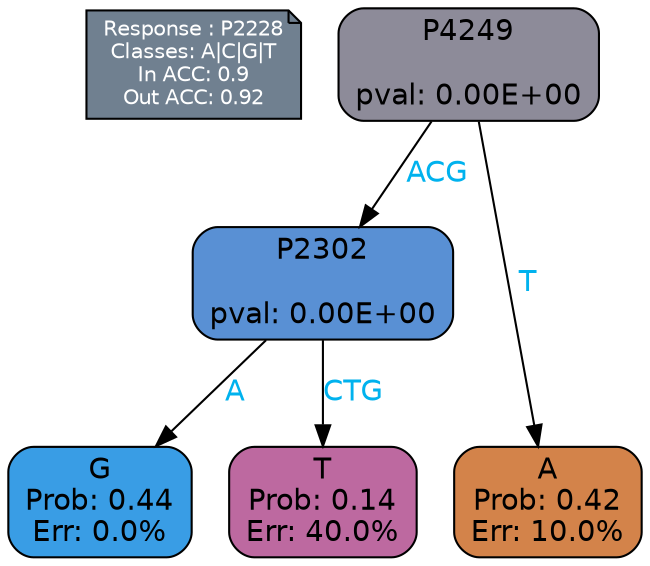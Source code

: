 digraph Tree {
node [shape=box, style="filled, rounded", color="black", fontname=helvetica] ;
graph [ranksep=equally, splines=polylines, bgcolor=transparent, dpi=600] ;
edge [fontname=helvetica] ;
LEGEND [label="Response : P2228
Classes: A|C|G|T
In ACC: 0.9
Out ACC: 0.92
",shape=note,align=left,style=filled,fillcolor="slategray",fontcolor="white",fontsize=10];1 [label="P4249

pval: 0.00E+00", fillcolor="#8d8b99"] ;
2 [label="P2302

pval: 0.00E+00", fillcolor="#5990d4"] ;
3 [label="G
Prob: 0.44
Err: 0.0%", fillcolor="#399de5"] ;
4 [label="T
Prob: 0.14
Err: 40.0%", fillcolor="#bd69a0"] ;
5 [label="A
Prob: 0.42
Err: 10.0%", fillcolor="#d3834a"] ;
1 -> 2 [label="ACG",fontcolor=deepskyblue2] ;
1 -> 5 [label="T",fontcolor=deepskyblue2] ;
2 -> 3 [label="A",fontcolor=deepskyblue2] ;
2 -> 4 [label="CTG",fontcolor=deepskyblue2] ;
{rank = same; 3;4;5;}{rank = same; LEGEND;1;}}